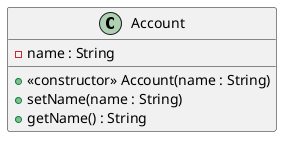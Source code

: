 @startuml

class Account {
    - name : String
    + <<constructor>> Account(name : String)
    + setName(name : String)
    + getName() : String
}

@enduml
